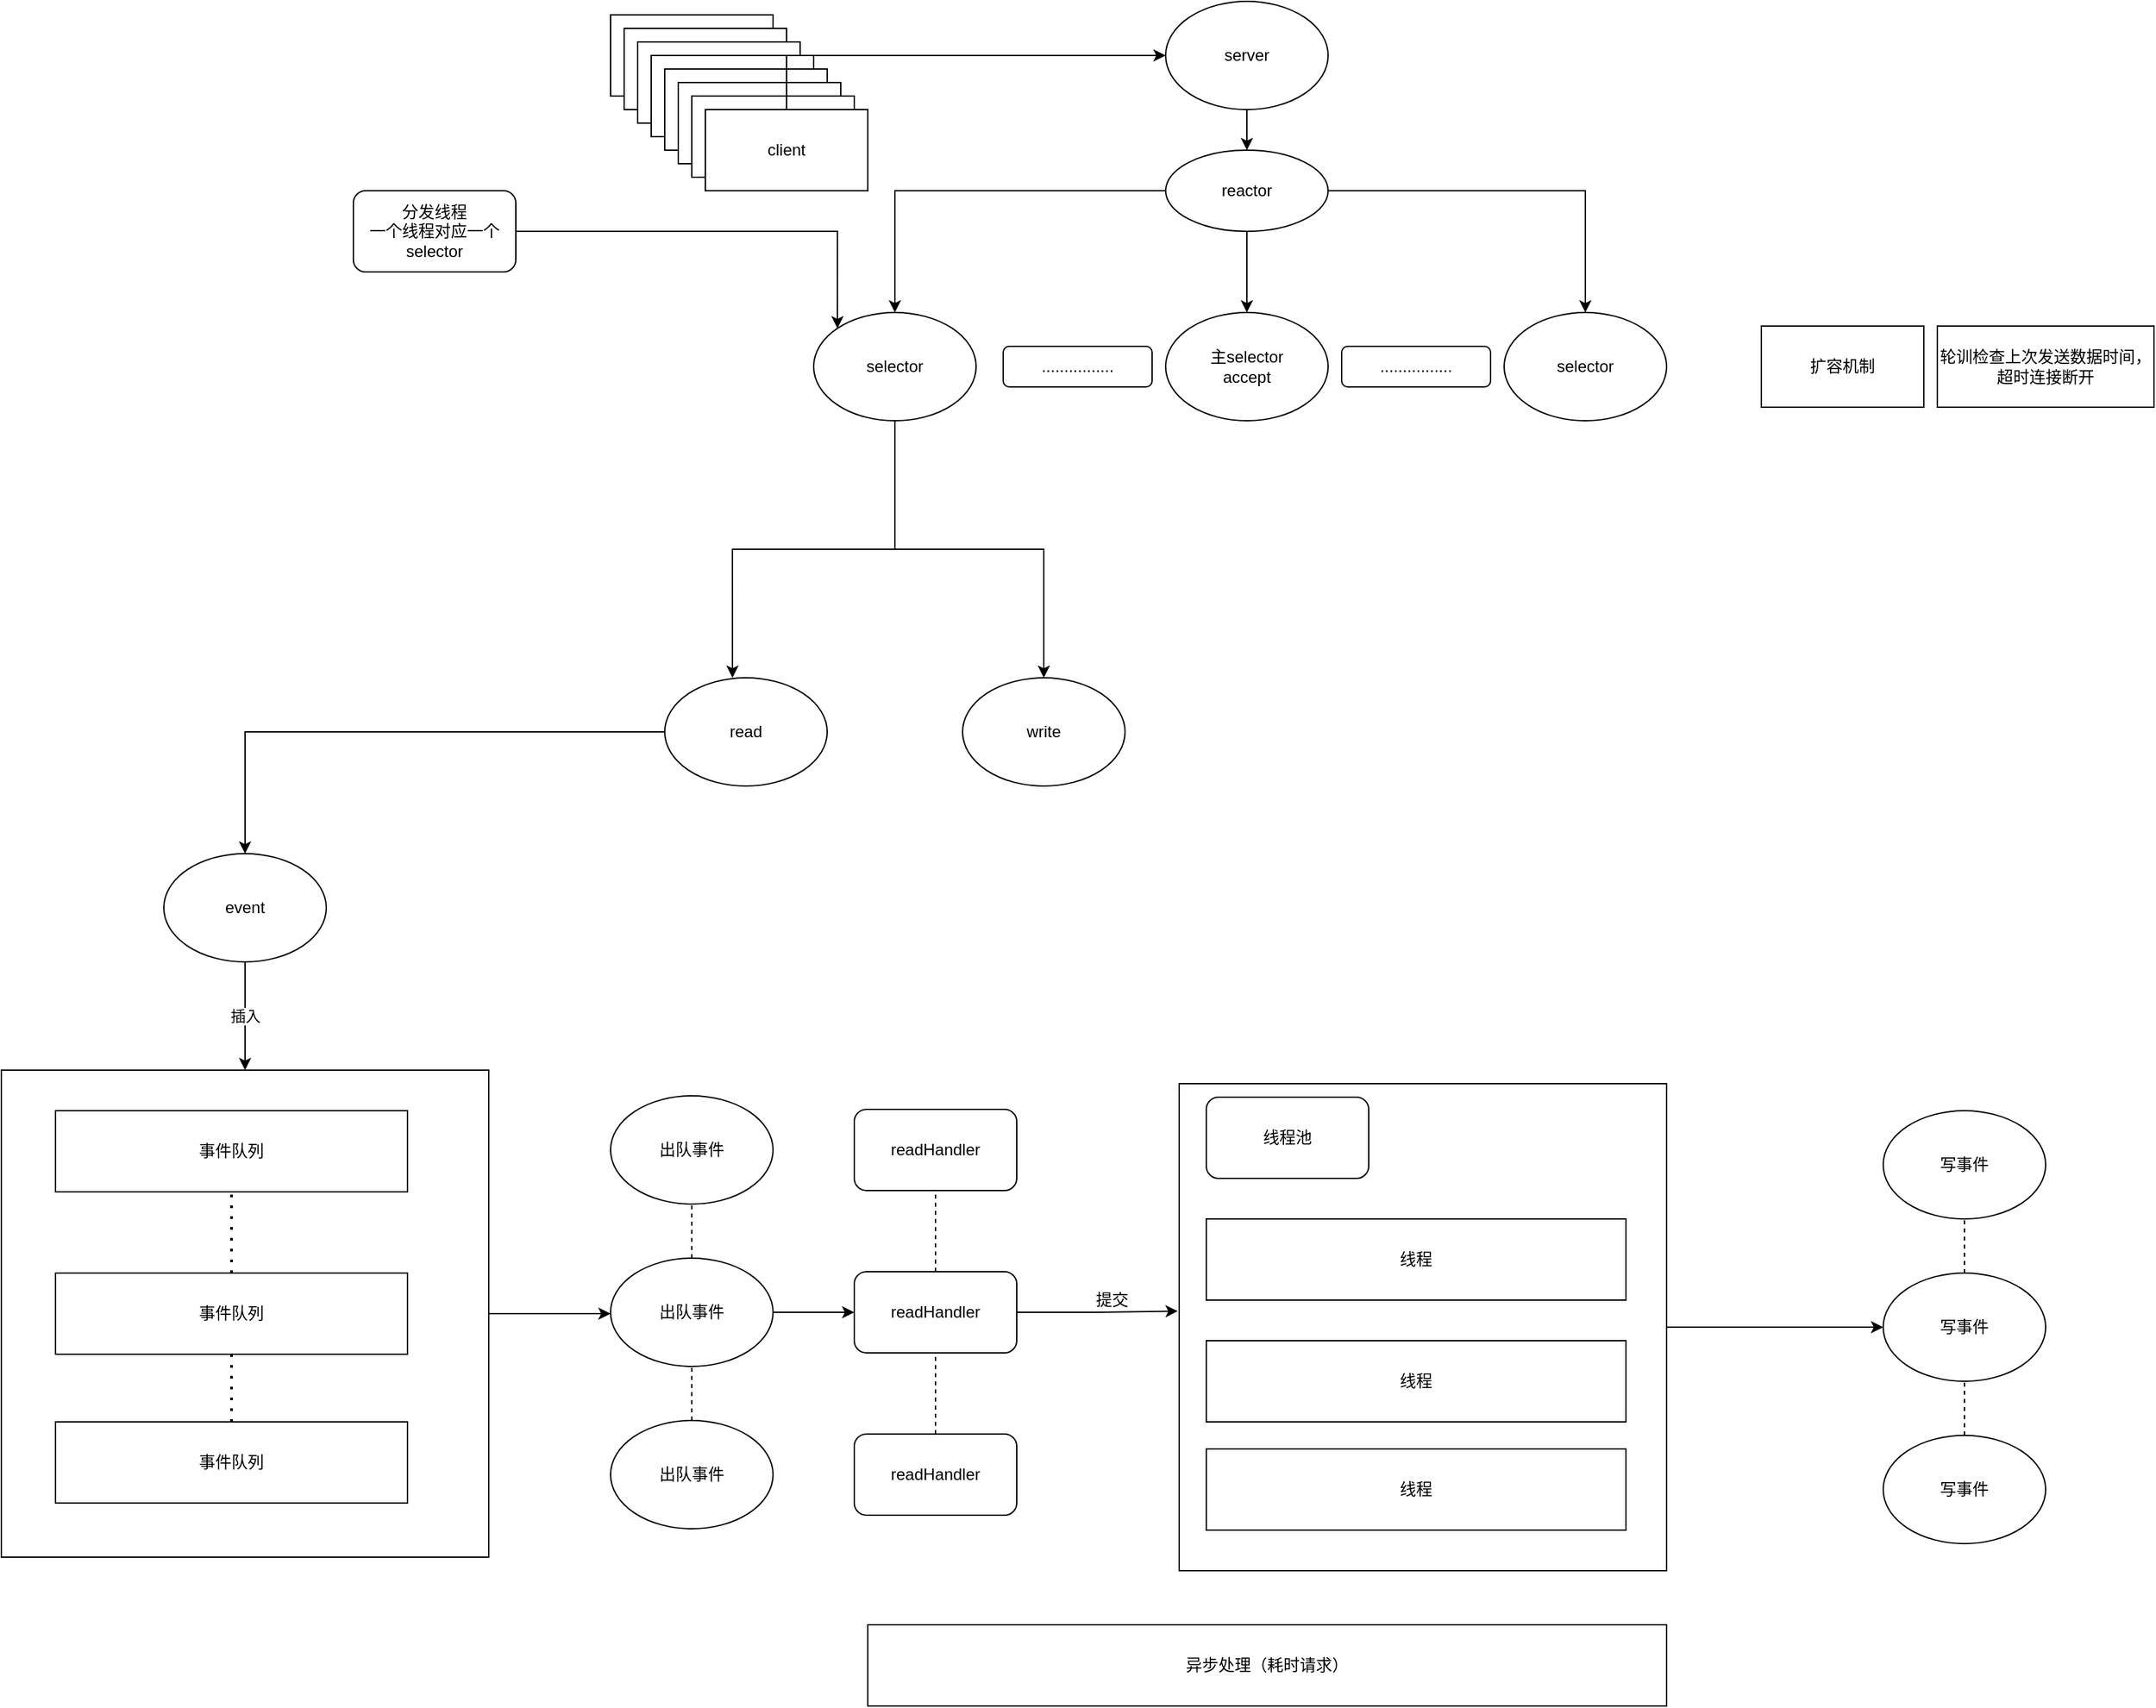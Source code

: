 <mxfile version="14.2.9" type="github">
  <diagram id="wq-4RE9VYDN46kwsMCa5" name="Page-1">
    <mxGraphModel dx="2249" dy="730" grid="1" gridSize="10" guides="1" tooltips="1" connect="1" arrows="1" fold="1" page="1" pageScale="1" pageWidth="827" pageHeight="1169" math="0" shadow="0">
      <root>
        <mxCell id="0" />
        <mxCell id="1" parent="0" />
        <mxCell id="TXikMqtvK_Iu8I_U-Qio-1" value="client" style="rounded=0;whiteSpace=wrap;html=1;" parent="1" vertex="1">
          <mxGeometry x="-150" y="50" width="120" height="60" as="geometry" />
        </mxCell>
        <mxCell id="KSb_hf4Zm0cLS0f6UTdx-3" style="edgeStyle=orthogonalEdgeStyle;rounded=0;orthogonalLoop=1;jettySize=auto;html=1;" parent="1" source="KSb_hf4Zm0cLS0f6UTdx-1" target="KSb_hf4Zm0cLS0f6UTdx-2" edge="1">
          <mxGeometry relative="1" as="geometry" />
        </mxCell>
        <mxCell id="KSb_hf4Zm0cLS0f6UTdx-1" value="server" style="ellipse;whiteSpace=wrap;html=1;" parent="1" vertex="1">
          <mxGeometry x="260" y="40" width="120" height="80" as="geometry" />
        </mxCell>
        <mxCell id="KSb_hf4Zm0cLS0f6UTdx-10" style="edgeStyle=orthogonalEdgeStyle;rounded=0;orthogonalLoop=1;jettySize=auto;html=1;entryX=0.5;entryY=0;entryDx=0;entryDy=0;" parent="1" source="KSb_hf4Zm0cLS0f6UTdx-2" target="KSb_hf4Zm0cLS0f6UTdx-8" edge="1">
          <mxGeometry relative="1" as="geometry" />
        </mxCell>
        <mxCell id="KSb_hf4Zm0cLS0f6UTdx-11" style="edgeStyle=orthogonalEdgeStyle;rounded=0;orthogonalLoop=1;jettySize=auto;html=1;entryX=0.5;entryY=0;entryDx=0;entryDy=0;" parent="1" source="KSb_hf4Zm0cLS0f6UTdx-2" target="KSb_hf4Zm0cLS0f6UTdx-7" edge="1">
          <mxGeometry relative="1" as="geometry" />
        </mxCell>
        <mxCell id="KSb_hf4Zm0cLS0f6UTdx-12" style="edgeStyle=orthogonalEdgeStyle;rounded=0;orthogonalLoop=1;jettySize=auto;html=1;entryX=0.5;entryY=0;entryDx=0;entryDy=0;" parent="1" source="KSb_hf4Zm0cLS0f6UTdx-2" target="KSb_hf4Zm0cLS0f6UTdx-9" edge="1">
          <mxGeometry relative="1" as="geometry" />
        </mxCell>
        <mxCell id="KSb_hf4Zm0cLS0f6UTdx-2" value="reactor" style="ellipse;whiteSpace=wrap;html=1;" parent="1" vertex="1">
          <mxGeometry x="260" y="150" width="120" height="60" as="geometry" />
        </mxCell>
        <mxCell id="VX6klwPQggEYZWz3Kz0s-6" style="edgeStyle=orthogonalEdgeStyle;rounded=0;orthogonalLoop=1;jettySize=auto;html=1;entryX=0.417;entryY=0;entryDx=0;entryDy=0;entryPerimeter=0;" parent="1" source="KSb_hf4Zm0cLS0f6UTdx-7" target="VX6klwPQggEYZWz3Kz0s-3" edge="1">
          <mxGeometry relative="1" as="geometry" />
        </mxCell>
        <mxCell id="VX6klwPQggEYZWz3Kz0s-7" style="edgeStyle=orthogonalEdgeStyle;rounded=0;orthogonalLoop=1;jettySize=auto;html=1;" parent="1" source="KSb_hf4Zm0cLS0f6UTdx-7" target="VX6klwPQggEYZWz3Kz0s-4" edge="1">
          <mxGeometry relative="1" as="geometry" />
        </mxCell>
        <mxCell id="KSb_hf4Zm0cLS0f6UTdx-7" value="selector&lt;br&gt;" style="ellipse;whiteSpace=wrap;html=1;" parent="1" vertex="1">
          <mxGeometry y="270" width="120" height="80" as="geometry" />
        </mxCell>
        <mxCell id="KSb_hf4Zm0cLS0f6UTdx-8" value="主selector&lt;br&gt;accept" style="ellipse;whiteSpace=wrap;html=1;" parent="1" vertex="1">
          <mxGeometry x="260" y="270" width="120" height="80" as="geometry" />
        </mxCell>
        <mxCell id="KSb_hf4Zm0cLS0f6UTdx-9" value="selector" style="ellipse;whiteSpace=wrap;html=1;" parent="1" vertex="1">
          <mxGeometry x="510" y="270" width="120" height="80" as="geometry" />
        </mxCell>
        <mxCell id="KSb_hf4Zm0cLS0f6UTdx-13" value="client" style="rounded=0;whiteSpace=wrap;html=1;" parent="1" vertex="1">
          <mxGeometry x="-140" y="60" width="120" height="60" as="geometry" />
        </mxCell>
        <mxCell id="KSb_hf4Zm0cLS0f6UTdx-16" value="client" style="rounded=0;whiteSpace=wrap;html=1;" parent="1" vertex="1">
          <mxGeometry x="-130" y="70" width="120" height="60" as="geometry" />
        </mxCell>
        <mxCell id="KSb_hf4Zm0cLS0f6UTdx-17" value="client" style="rounded=0;whiteSpace=wrap;html=1;" parent="1" vertex="1">
          <mxGeometry x="-120" y="80" width="120" height="60" as="geometry" />
        </mxCell>
        <mxCell id="KSb_hf4Zm0cLS0f6UTdx-18" value="client" style="rounded=0;whiteSpace=wrap;html=1;" parent="1" vertex="1">
          <mxGeometry x="-110" y="90" width="120" height="60" as="geometry" />
        </mxCell>
        <mxCell id="KSb_hf4Zm0cLS0f6UTdx-19" value="client" style="rounded=0;whiteSpace=wrap;html=1;" parent="1" vertex="1">
          <mxGeometry x="-100" y="100" width="120" height="60" as="geometry" />
        </mxCell>
        <mxCell id="KSb_hf4Zm0cLS0f6UTdx-20" value="client" style="rounded=0;whiteSpace=wrap;html=1;" parent="1" vertex="1">
          <mxGeometry x="-90" y="110" width="120" height="60" as="geometry" />
        </mxCell>
        <mxCell id="KSb_hf4Zm0cLS0f6UTdx-22" style="edgeStyle=orthogonalEdgeStyle;rounded=0;orthogonalLoop=1;jettySize=auto;html=1;" parent="1" source="KSb_hf4Zm0cLS0f6UTdx-21" target="KSb_hf4Zm0cLS0f6UTdx-1" edge="1">
          <mxGeometry relative="1" as="geometry">
            <Array as="points">
              <mxPoint x="-20" y="80" />
            </Array>
          </mxGeometry>
        </mxCell>
        <mxCell id="KSb_hf4Zm0cLS0f6UTdx-21" value="client" style="rounded=0;whiteSpace=wrap;html=1;" parent="1" vertex="1">
          <mxGeometry x="-80" y="120" width="120" height="60" as="geometry" />
        </mxCell>
        <mxCell id="KSb_hf4Zm0cLS0f6UTdx-23" value="扩容机制&lt;br&gt;" style="rounded=0;whiteSpace=wrap;html=1;" parent="1" vertex="1">
          <mxGeometry x="700" y="280" width="120" height="60" as="geometry" />
        </mxCell>
        <mxCell id="KSb_hf4Zm0cLS0f6UTdx-24" value="................" style="rounded=1;whiteSpace=wrap;html=1;" parent="1" vertex="1">
          <mxGeometry x="140" y="295" width="110" height="30" as="geometry" />
        </mxCell>
        <mxCell id="KSb_hf4Zm0cLS0f6UTdx-25" value="................" style="rounded=1;whiteSpace=wrap;html=1;" parent="1" vertex="1">
          <mxGeometry x="390" y="295" width="110" height="30" as="geometry" />
        </mxCell>
        <mxCell id="VX6klwPQggEYZWz3Kz0s-2" style="edgeStyle=orthogonalEdgeStyle;rounded=0;orthogonalLoop=1;jettySize=auto;html=1;entryX=0;entryY=0;entryDx=0;entryDy=0;" parent="1" source="VX6klwPQggEYZWz3Kz0s-1" target="KSb_hf4Zm0cLS0f6UTdx-7" edge="1">
          <mxGeometry relative="1" as="geometry" />
        </mxCell>
        <mxCell id="VX6klwPQggEYZWz3Kz0s-1" value="分发线程&lt;br&gt;一个线程对应一个selector" style="rounded=1;whiteSpace=wrap;html=1;" parent="1" vertex="1">
          <mxGeometry x="-340" y="180" width="120" height="60" as="geometry" />
        </mxCell>
        <mxCell id="NN8tf_UBr9W0xPSkZJAV-4" style="edgeStyle=orthogonalEdgeStyle;rounded=0;orthogonalLoop=1;jettySize=auto;html=1;" edge="1" parent="1" source="VX6klwPQggEYZWz3Kz0s-3" target="NN8tf_UBr9W0xPSkZJAV-2">
          <mxGeometry relative="1" as="geometry" />
        </mxCell>
        <mxCell id="VX6klwPQggEYZWz3Kz0s-3" value="read" style="ellipse;whiteSpace=wrap;html=1;" parent="1" vertex="1">
          <mxGeometry x="-110" y="540" width="120" height="80" as="geometry" />
        </mxCell>
        <mxCell id="VX6klwPQggEYZWz3Kz0s-4" value="write" style="ellipse;whiteSpace=wrap;html=1;" parent="1" vertex="1">
          <mxGeometry x="110" y="540" width="120" height="80" as="geometry" />
        </mxCell>
        <mxCell id="NN8tf_UBr9W0xPSkZJAV-17" value="插入" style="edgeStyle=orthogonalEdgeStyle;rounded=0;orthogonalLoop=1;jettySize=auto;html=1;" edge="1" parent="1" source="NN8tf_UBr9W0xPSkZJAV-2" target="NN8tf_UBr9W0xPSkZJAV-7">
          <mxGeometry relative="1" as="geometry" />
        </mxCell>
        <mxCell id="NN8tf_UBr9W0xPSkZJAV-2" value="event" style="ellipse;whiteSpace=wrap;html=1;" vertex="1" parent="1">
          <mxGeometry x="-480" y="670" width="120" height="80" as="geometry" />
        </mxCell>
        <mxCell id="NN8tf_UBr9W0xPSkZJAV-16" value="" style="group" vertex="1" connectable="0" parent="1">
          <mxGeometry x="-600" y="830" width="360" height="360" as="geometry" />
        </mxCell>
        <mxCell id="NN8tf_UBr9W0xPSkZJAV-7" value="" style="whiteSpace=wrap;html=1;aspect=fixed;" vertex="1" parent="NN8tf_UBr9W0xPSkZJAV-16">
          <mxGeometry width="360" height="360" as="geometry" />
        </mxCell>
        <mxCell id="NN8tf_UBr9W0xPSkZJAV-5" value="事件队列" style="rounded=0;whiteSpace=wrap;html=1;" vertex="1" parent="NN8tf_UBr9W0xPSkZJAV-16">
          <mxGeometry x="40" y="30" width="260" height="60" as="geometry" />
        </mxCell>
        <mxCell id="NN8tf_UBr9W0xPSkZJAV-10" value="事件队列" style="rounded=0;whiteSpace=wrap;html=1;" vertex="1" parent="NN8tf_UBr9W0xPSkZJAV-16">
          <mxGeometry x="40" y="260" width="260" height="60" as="geometry" />
        </mxCell>
        <mxCell id="NN8tf_UBr9W0xPSkZJAV-11" value="事件队列" style="rounded=0;whiteSpace=wrap;html=1;" vertex="1" parent="NN8tf_UBr9W0xPSkZJAV-16">
          <mxGeometry x="40" y="150" width="260" height="60" as="geometry" />
        </mxCell>
        <mxCell id="NN8tf_UBr9W0xPSkZJAV-12" value="" style="endArrow=none;dashed=1;html=1;dashPattern=1 3;strokeWidth=2;exitX=0.5;exitY=0;exitDx=0;exitDy=0;entryX=0.5;entryY=1;entryDx=0;entryDy=0;" edge="1" parent="NN8tf_UBr9W0xPSkZJAV-16" source="NN8tf_UBr9W0xPSkZJAV-11" target="NN8tf_UBr9W0xPSkZJAV-5">
          <mxGeometry width="50" height="50" relative="1" as="geometry">
            <mxPoint x="150" y="140" as="sourcePoint" />
            <mxPoint x="200" y="90" as="targetPoint" />
          </mxGeometry>
        </mxCell>
        <mxCell id="NN8tf_UBr9W0xPSkZJAV-15" value="" style="endArrow=none;dashed=1;html=1;dashPattern=1 3;strokeWidth=2;exitX=0.5;exitY=0;exitDx=0;exitDy=0;entryX=0.5;entryY=1;entryDx=0;entryDy=0;" edge="1" parent="NN8tf_UBr9W0xPSkZJAV-16" source="NN8tf_UBr9W0xPSkZJAV-10" target="NN8tf_UBr9W0xPSkZJAV-11">
          <mxGeometry width="50" height="50" relative="1" as="geometry">
            <mxPoint x="180" y="160" as="sourcePoint" />
            <mxPoint x="180" y="100" as="targetPoint" />
          </mxGeometry>
        </mxCell>
        <mxCell id="NN8tf_UBr9W0xPSkZJAV-26" value="" style="group" vertex="1" connectable="0" parent="1">
          <mxGeometry x="-150" y="849" width="120" height="320" as="geometry" />
        </mxCell>
        <mxCell id="NN8tf_UBr9W0xPSkZJAV-19" value="出队事件&lt;span style=&quot;color: rgba(0 , 0 , 0 , 0) ; font-family: monospace ; font-size: 0px&quot;&gt;%3CmxGraphModel%3E%3Croot%3E%3CmxCell%20id%3D%220%22%2F%3E%3CmxCell%20id%3D%221%22%20parent%3D%220%22%2F%3E%3CmxCell%20id%3D%222%22%20value%3D%22%22%20style%3D%22endArrow%3Dnone%3Bdashed%3D1%3Bhtml%3D1%3BdashPattern%3D1%203%3BstrokeWidth%3D2%3BexitX%3D0.5%3BexitY%3D0%3BexitDx%3D0%3BexitDy%3D0%3BentryX%3D0.5%3BentryY%3D1%3BentryDx%3D0%3BentryDy%3D0%3B%22%20edge%3D%221%22%20parent%3D%221%22%3E%3CmxGeometry%20width%3D%2250%22%20height%3D%2250%22%20relative%3D%221%22%20as%3D%22geometry%22%3E%3CmxPoint%20x%3D%22-510%22%20y%3D%22820%22%20as%3D%22sourcePoint%22%2F%3E%3CmxPoint%20x%3D%22-510%22%20y%3D%22760%22%20as%3D%22targetPoint%22%2F%3E%3C%2FmxGeometry%3E%3C%2FmxCell%3E%3C%2Froot%3E%3C%2FmxGraphModel%3E&lt;/span&gt;" style="ellipse;whiteSpace=wrap;html=1;" vertex="1" parent="NN8tf_UBr9W0xPSkZJAV-26">
          <mxGeometry width="120" height="80" as="geometry" />
        </mxCell>
        <mxCell id="NN8tf_UBr9W0xPSkZJAV-20" value="出队事件&lt;span style=&quot;color: rgba(0 , 0 , 0 , 0) ; font-family: monospace ; font-size: 0px&quot;&gt;%3CmxGraphModel%3E%3Croot%3E%3CmxCell%20id%3D%220%22%2F%3E%3CmxCell%20id%3D%221%22%20parent%3D%220%22%2F%3E%3CmxCell%20id%3D%222%22%20value%3D%22%22%20style%3D%22endArrow%3Dnone%3Bdashed%3D1%3Bhtml%3D1%3BdashPattern%3D1%203%3BstrokeWidth%3D2%3BexitX%3D0.5%3BexitY%3D0%3BexitDx%3D0%3BexitDy%3D0%3BentryX%3D0.5%3BentryY%3D1%3BentryDx%3D0%3BentryDy%3D0%3B%22%20edge%3D%221%22%20parent%3D%221%22%3E%3CmxGeometry%20width%3D%2250%22%20height%3D%2250%22%20relative%3D%221%22%20as%3D%22geometry%22%3E%3CmxPoint%20x%3D%22-510%22%20y%3D%22820%22%20as%3D%22sourcePoint%22%2F%3E%3CmxPoint%20x%3D%22-510%22%20y%3D%22760%22%20as%3D%22targetPoint%22%2F%3E%3C%2FmxGeometry%3E%3C%2FmxCell%3E%3C%2Froot%3E%3C%2FmxGraphModel%3E&lt;/span&gt;" style="ellipse;whiteSpace=wrap;html=1;" vertex="1" parent="NN8tf_UBr9W0xPSkZJAV-26">
          <mxGeometry y="120" width="120" height="80" as="geometry" />
        </mxCell>
        <mxCell id="NN8tf_UBr9W0xPSkZJAV-21" value="出队事件&lt;span style=&quot;color: rgba(0 , 0 , 0 , 0) ; font-family: monospace ; font-size: 0px&quot;&gt;%3CmxGraphModel%3E%3Croot%3E%3CmxCell%20id%3D%220%22%2F%3E%3CmxCell%20id%3D%221%22%20parent%3D%220%22%2F%3E%3CmxCell%20id%3D%222%22%20value%3D%22%22%20style%3D%22endArrow%3Dnone%3Bdashed%3D1%3Bhtml%3D1%3BdashPattern%3D1%203%3BstrokeWidth%3D2%3BexitX%3D0.5%3BexitY%3D0%3BexitDx%3D0%3BexitDy%3D0%3BentryX%3D0.5%3BentryY%3D1%3BentryDx%3D0%3BentryDy%3D0%3B%22%20edge%3D%221%22%20parent%3D%221%22%3E%3CmxGeometry%20width%3D%2250%22%20height%3D%2250%22%20relative%3D%221%22%20as%3D%22geometry%22%3E%3CmxPoint%20x%3D%22-510%22%20y%3D%22820%22%20as%3D%22sourcePoint%22%2F%3E%3CmxPoint%20x%3D%22-510%22%20y%3D%22760%22%20as%3D%22targetPoint%22%2F%3E%3C%2FmxGeometry%3E%3C%2FmxCell%3E%3C%2Froot%3E%3C%2FmxGraphModel%3E&lt;/span&gt;" style="ellipse;whiteSpace=wrap;html=1;" vertex="1" parent="NN8tf_UBr9W0xPSkZJAV-26">
          <mxGeometry y="240" width="120" height="80" as="geometry" />
        </mxCell>
        <mxCell id="NN8tf_UBr9W0xPSkZJAV-24" value="" style="endArrow=none;dashed=1;html=1;entryX=0.5;entryY=1;entryDx=0;entryDy=0;exitX=0.5;exitY=0;exitDx=0;exitDy=0;" edge="1" parent="NN8tf_UBr9W0xPSkZJAV-26" source="NN8tf_UBr9W0xPSkZJAV-20" target="NN8tf_UBr9W0xPSkZJAV-19">
          <mxGeometry width="50" height="50" relative="1" as="geometry">
            <mxPoint x="350" y="110" as="sourcePoint" />
            <mxPoint x="400" y="60" as="targetPoint" />
          </mxGeometry>
        </mxCell>
        <mxCell id="NN8tf_UBr9W0xPSkZJAV-25" value="" style="endArrow=none;dashed=1;html=1;entryX=0.5;entryY=1;entryDx=0;entryDy=0;exitX=0.5;exitY=0;exitDx=0;exitDy=0;" edge="1" parent="NN8tf_UBr9W0xPSkZJAV-26" source="NN8tf_UBr9W0xPSkZJAV-21" target="NN8tf_UBr9W0xPSkZJAV-20">
          <mxGeometry width="50" height="50" relative="1" as="geometry">
            <mxPoint x="70" y="130" as="sourcePoint" />
            <mxPoint x="70" y="90" as="targetPoint" />
          </mxGeometry>
        </mxCell>
        <mxCell id="NN8tf_UBr9W0xPSkZJAV-27" style="edgeStyle=orthogonalEdgeStyle;rounded=0;orthogonalLoop=1;jettySize=auto;html=1;" edge="1" parent="1" source="NN8tf_UBr9W0xPSkZJAV-7">
          <mxGeometry relative="1" as="geometry">
            <mxPoint x="-150" y="1010" as="targetPoint" />
          </mxGeometry>
        </mxCell>
        <mxCell id="NN8tf_UBr9W0xPSkZJAV-33" value="" style="group" vertex="1" connectable="0" parent="1">
          <mxGeometry x="270" y="840" width="360" height="360" as="geometry" />
        </mxCell>
        <mxCell id="NN8tf_UBr9W0xPSkZJAV-28" value="" style="whiteSpace=wrap;html=1;aspect=fixed;" vertex="1" parent="NN8tf_UBr9W0xPSkZJAV-33">
          <mxGeometry width="360" height="360" as="geometry" />
        </mxCell>
        <mxCell id="NN8tf_UBr9W0xPSkZJAV-29" value="线程池" style="rounded=1;whiteSpace=wrap;html=1;" vertex="1" parent="NN8tf_UBr9W0xPSkZJAV-33">
          <mxGeometry x="20" y="10" width="120" height="60" as="geometry" />
        </mxCell>
        <mxCell id="NN8tf_UBr9W0xPSkZJAV-30" value="线程" style="rounded=0;whiteSpace=wrap;html=1;" vertex="1" parent="NN8tf_UBr9W0xPSkZJAV-33">
          <mxGeometry x="20" y="100" width="310" height="60" as="geometry" />
        </mxCell>
        <mxCell id="NN8tf_UBr9W0xPSkZJAV-31" value="&lt;span&gt;线程&lt;/span&gt;" style="rounded=0;whiteSpace=wrap;html=1;" vertex="1" parent="NN8tf_UBr9W0xPSkZJAV-33">
          <mxGeometry x="20" y="190" width="310" height="60" as="geometry" />
        </mxCell>
        <mxCell id="NN8tf_UBr9W0xPSkZJAV-32" value="&lt;span&gt;线程&lt;/span&gt;" style="rounded=0;whiteSpace=wrap;html=1;" vertex="1" parent="NN8tf_UBr9W0xPSkZJAV-33">
          <mxGeometry x="20" y="270" width="310" height="60" as="geometry" />
        </mxCell>
        <mxCell id="NN8tf_UBr9W0xPSkZJAV-41" value="" style="group" vertex="1" connectable="0" parent="1">
          <mxGeometry x="30" y="859" width="120" height="300" as="geometry" />
        </mxCell>
        <mxCell id="NN8tf_UBr9W0xPSkZJAV-34" value="readHandler" style="rounded=1;whiteSpace=wrap;html=1;" vertex="1" parent="NN8tf_UBr9W0xPSkZJAV-41">
          <mxGeometry width="120" height="60" as="geometry" />
        </mxCell>
        <mxCell id="NN8tf_UBr9W0xPSkZJAV-35" value="readHandler" style="rounded=1;whiteSpace=wrap;html=1;" vertex="1" parent="NN8tf_UBr9W0xPSkZJAV-41">
          <mxGeometry y="120" width="120" height="60" as="geometry" />
        </mxCell>
        <mxCell id="NN8tf_UBr9W0xPSkZJAV-36" value="readHandler" style="rounded=1;whiteSpace=wrap;html=1;" vertex="1" parent="NN8tf_UBr9W0xPSkZJAV-41">
          <mxGeometry y="240" width="120" height="60" as="geometry" />
        </mxCell>
        <mxCell id="NN8tf_UBr9W0xPSkZJAV-39" value="" style="endArrow=none;dashed=1;html=1;entryX=0.5;entryY=1;entryDx=0;entryDy=0;" edge="1" parent="NN8tf_UBr9W0xPSkZJAV-41" source="NN8tf_UBr9W0xPSkZJAV-35" target="NN8tf_UBr9W0xPSkZJAV-34">
          <mxGeometry width="50" height="50" relative="1" as="geometry">
            <mxPoint x="120" y="-90" as="sourcePoint" />
            <mxPoint x="170" y="-140" as="targetPoint" />
          </mxGeometry>
        </mxCell>
        <mxCell id="NN8tf_UBr9W0xPSkZJAV-40" value="" style="endArrow=none;dashed=1;html=1;entryX=0.5;entryY=1;entryDx=0;entryDy=0;" edge="1" parent="NN8tf_UBr9W0xPSkZJAV-41" source="NN8tf_UBr9W0xPSkZJAV-36" target="NN8tf_UBr9W0xPSkZJAV-35">
          <mxGeometry width="50" height="50" relative="1" as="geometry">
            <mxPoint x="70" y="120" as="sourcePoint" />
            <mxPoint x="70" y="70" as="targetPoint" />
          </mxGeometry>
        </mxCell>
        <mxCell id="NN8tf_UBr9W0xPSkZJAV-42" style="edgeStyle=orthogonalEdgeStyle;rounded=0;orthogonalLoop=1;jettySize=auto;html=1;entryX=0;entryY=0.5;entryDx=0;entryDy=0;" edge="1" parent="1" source="NN8tf_UBr9W0xPSkZJAV-20" target="NN8tf_UBr9W0xPSkZJAV-35">
          <mxGeometry relative="1" as="geometry" />
        </mxCell>
        <mxCell id="NN8tf_UBr9W0xPSkZJAV-43" style="edgeStyle=orthogonalEdgeStyle;rounded=0;orthogonalLoop=1;jettySize=auto;html=1;entryX=-0.003;entryY=0.467;entryDx=0;entryDy=0;entryPerimeter=0;" edge="1" parent="1" source="NN8tf_UBr9W0xPSkZJAV-35" target="NN8tf_UBr9W0xPSkZJAV-28">
          <mxGeometry relative="1" as="geometry" />
        </mxCell>
        <mxCell id="NN8tf_UBr9W0xPSkZJAV-44" value="提交" style="text;html=1;align=center;verticalAlign=middle;resizable=0;points=[];autosize=1;" vertex="1" parent="1">
          <mxGeometry x="200" y="990" width="40" height="20" as="geometry" />
        </mxCell>
        <mxCell id="NN8tf_UBr9W0xPSkZJAV-45" value="异步处理（耗时请求）" style="rounded=0;whiteSpace=wrap;html=1;" vertex="1" parent="1">
          <mxGeometry x="40" y="1240" width="590" height="60" as="geometry" />
        </mxCell>
        <mxCell id="NN8tf_UBr9W0xPSkZJAV-52" value="" style="group" vertex="1" connectable="0" parent="1">
          <mxGeometry x="790" y="860" width="120" height="320" as="geometry" />
        </mxCell>
        <mxCell id="NN8tf_UBr9W0xPSkZJAV-53" value="写事件&lt;span style=&quot;color: rgba(0 , 0 , 0 , 0) ; font-family: monospace ; font-size: 0px&quot;&gt;%3CmxGraphModel%3E%3Croot%3E%3CmxCell%20id%3D%220%22%2F%3E%3CmxCell%20id%3D%221%22%20parent%3D%220%22%2F%3E%3CmxCell%20id%3D%222%22%20value%3D%22%22%20style%3D%22endArrow%3Dnone%3Bdashed%3D1%3Bhtml%3D1%3BdashPattern%3D1%203%3BstrokeWidth%3D2%3BexitX%3D0.5%3BexitY%3D0%3BexitDx%3D0%3BexitDy%3D0%3BentryX%3D0.5%3BentryY%3D1%3BentryDx%3D0%3BentryDy%3D0%3B%22%20edge%3D%221%22%20parent%3D%221%22%3E%3CmxGeometry%20width%3D%2250%22%20height%3D%2250%22%20relative%3D%221%22%20as%3D%22geometry%22%3E%3CmxPoint%20x%3D%22-510%22%20y%3D%22820%22%20as%3D%22sourcePoint%22%2F%3E%3CmxPoint%20x%3D%22-510%22%20y%3D%22760%22%20as%3D%22targetPoint%22%2F%3E%3C%2FmxGeometry%3E%3C%2FmxCell%3E%3C%2Froot%3E%3C%2FmxGraphModel%3E&lt;/span&gt;" style="ellipse;whiteSpace=wrap;html=1;" vertex="1" parent="NN8tf_UBr9W0xPSkZJAV-52">
          <mxGeometry width="120" height="80" as="geometry" />
        </mxCell>
        <mxCell id="NN8tf_UBr9W0xPSkZJAV-54" value="写事件&lt;span style=&quot;color: rgba(0 , 0 , 0 , 0) ; font-family: monospace ; font-size: 0px&quot;&gt;%3CmxGraphModel%3E%3Croot%3E%3CmxCell%20id%3D%220%22%2F%3E%3CmxCell%20id%3D%221%22%20parent%3D%220%22%2F%3E%3CmxCell%20id%3D%222%22%20value%3D%22%22%20style%3D%22endArrow%3Dnone%3Bdashed%3D1%3Bhtml%3D1%3BdashPattern%3D1%203%3BstrokeWidth%3D2%3BexitX%3D0.5%3BexitY%3D0%3BexitDx%3D0%3BexitDy%3D0%3BentryX%3D0.5%3BentryY%3D1%3BentryDx%3D0%3BentryDy%3D0%3B%22%20edge%3D%221%22%20parent%3D%221%22%3E%3CmxGeometry%20width%3D%2250%22%20height%3D%2250%22%20relative%3D%221%22%20as%3D%22geometry%22%3E%3CmxPoint%20x%3D%22-510%22%20y%3D%22820%22%20as%3D%22sourcePoint%22%2F%3E%3CmxPoint%20x%3D%22-510%22%20y%3D%22760%22%20as%3D%22targetPoint%22%2F%3E%3C%2FmxGeometry%3E%3C%2FmxCell%3E%3C%2Froot%3E%3C%2FmxGraphModel%3E&lt;/span&gt;" style="ellipse;whiteSpace=wrap;html=1;" vertex="1" parent="NN8tf_UBr9W0xPSkZJAV-52">
          <mxGeometry y="120" width="120" height="80" as="geometry" />
        </mxCell>
        <mxCell id="NN8tf_UBr9W0xPSkZJAV-55" value="写事件&lt;span style=&quot;color: rgba(0 , 0 , 0 , 0) ; font-family: monospace ; font-size: 0px&quot;&gt;%3CmxGraphModel%3E%3Croot%3E%3CmxCell%20id%3D%220%22%2F%3E%3CmxCell%20id%3D%221%22%20parent%3D%220%22%2F%3E%3CmxCell%20id%3D%222%22%20value%3D%22%22%20style%3D%22endArrow%3Dnone%3Bdashed%3D1%3Bhtml%3D1%3BdashPattern%3D1%203%3BstrokeWidth%3D2%3BexitX%3D0.5%3BexitY%3D0%3BexitDx%3D0%3BexitDy%3D0%3BentryX%3D0.5%3BentryY%3D1%3BentryDx%3D0%3BentryDy%3D0%3B%22%20edge%3D%221%22%20parent%3D%221%22%3E%3CmxGeometry%20width%3D%2250%22%20height%3D%2250%22%20relative%3D%221%22%20as%3D%22geometry%22%3E%3CmxPoint%20x%3D%22-510%22%20y%3D%22820%22%20as%3D%22sourcePoint%22%2F%3E%3CmxPoint%20x%3D%22-510%22%20y%3D%22760%22%20as%3D%22targetPoint%22%2F%3E%3C%2FmxGeometry%3E%3C%2FmxCell%3E%3C%2Froot%3E%3C%2FmxGraphModel%3E&lt;/span&gt;" style="ellipse;whiteSpace=wrap;html=1;" vertex="1" parent="NN8tf_UBr9W0xPSkZJAV-52">
          <mxGeometry y="240" width="120" height="80" as="geometry" />
        </mxCell>
        <mxCell id="NN8tf_UBr9W0xPSkZJAV-56" value="" style="endArrow=none;dashed=1;html=1;entryX=0.5;entryY=1;entryDx=0;entryDy=0;exitX=0.5;exitY=0;exitDx=0;exitDy=0;" edge="1" parent="NN8tf_UBr9W0xPSkZJAV-52" source="NN8tf_UBr9W0xPSkZJAV-54" target="NN8tf_UBr9W0xPSkZJAV-53">
          <mxGeometry width="50" height="50" relative="1" as="geometry">
            <mxPoint x="350" y="110" as="sourcePoint" />
            <mxPoint x="400" y="60" as="targetPoint" />
          </mxGeometry>
        </mxCell>
        <mxCell id="NN8tf_UBr9W0xPSkZJAV-57" value="" style="endArrow=none;dashed=1;html=1;entryX=0.5;entryY=1;entryDx=0;entryDy=0;exitX=0.5;exitY=0;exitDx=0;exitDy=0;" edge="1" parent="NN8tf_UBr9W0xPSkZJAV-52" source="NN8tf_UBr9W0xPSkZJAV-55" target="NN8tf_UBr9W0xPSkZJAV-54">
          <mxGeometry width="50" height="50" relative="1" as="geometry">
            <mxPoint x="70" y="130" as="sourcePoint" />
            <mxPoint x="70" y="90" as="targetPoint" />
          </mxGeometry>
        </mxCell>
        <mxCell id="NN8tf_UBr9W0xPSkZJAV-58" style="edgeStyle=orthogonalEdgeStyle;rounded=0;orthogonalLoop=1;jettySize=auto;html=1;" edge="1" parent="1" source="NN8tf_UBr9W0xPSkZJAV-28" target="NN8tf_UBr9W0xPSkZJAV-54">
          <mxGeometry relative="1" as="geometry" />
        </mxCell>
        <mxCell id="NN8tf_UBr9W0xPSkZJAV-59" value="轮训检查上次发送数据时间，超时连接断开" style="rounded=0;whiteSpace=wrap;html=1;" vertex="1" parent="1">
          <mxGeometry x="830" y="280" width="160" height="60" as="geometry" />
        </mxCell>
      </root>
    </mxGraphModel>
  </diagram>
</mxfile>
